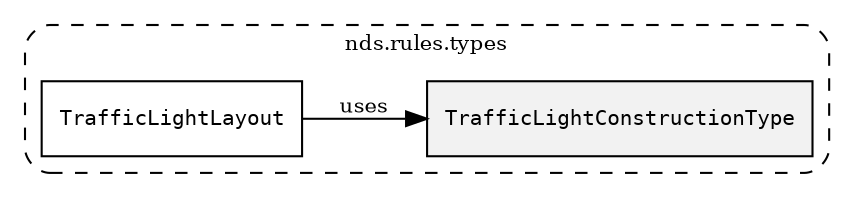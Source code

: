 /**
 * This dot file creates symbol collaboration diagram for TrafficLightConstructionType.
 */
digraph ZSERIO
{
    node [shape=box, fontsize=10];
    rankdir="LR";
    fontsize=10;
    tooltip="TrafficLightConstructionType collaboration diagram";

    subgraph "cluster_nds.rules.types"
    {
        style="dashed, rounded";
        label="nds.rules.types";
        tooltip="Package nds.rules.types";
        href="../../../content/packages/nds.rules.types.html#Package-nds-rules-types";
        target="_parent";

        "TrafficLightConstructionType" [style="filled", fillcolor="#0000000D", target="_parent", label=<<font face="monospace"><table align="center" border="0" cellspacing="0" cellpadding="0"><tr><td href="../../../content/packages/nds.rules.types.html#Enum-TrafficLightConstructionType" title="Enum defined in nds.rules.types">TrafficLightConstructionType</td></tr></table></font>>];
        "TrafficLightLayout" [target="_parent", label=<<font face="monospace"><table align="center" border="0" cellspacing="0" cellpadding="0"><tr><td href="../../../content/packages/nds.rules.types.html#Structure-TrafficLightLayout" title="Structure defined in nds.rules.types">TrafficLightLayout</td></tr></table></font>>];
    }

    "TrafficLightLayout" -> "TrafficLightConstructionType" [label="uses", fontsize=10];
}
